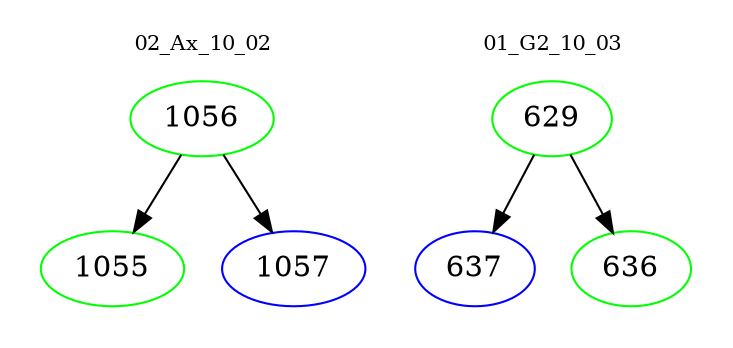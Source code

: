 digraph{
subgraph cluster_0 {
color = white
label = "02_Ax_10_02";
fontsize=10;
T0_1056 [label="1056", color="green"]
T0_1056 -> T0_1055 [color="black"]
T0_1055 [label="1055", color="green"]
T0_1056 -> T0_1057 [color="black"]
T0_1057 [label="1057", color="blue"]
}
subgraph cluster_1 {
color = white
label = "01_G2_10_03";
fontsize=10;
T1_629 [label="629", color="green"]
T1_629 -> T1_637 [color="black"]
T1_637 [label="637", color="blue"]
T1_629 -> T1_636 [color="black"]
T1_636 [label="636", color="green"]
}
}
